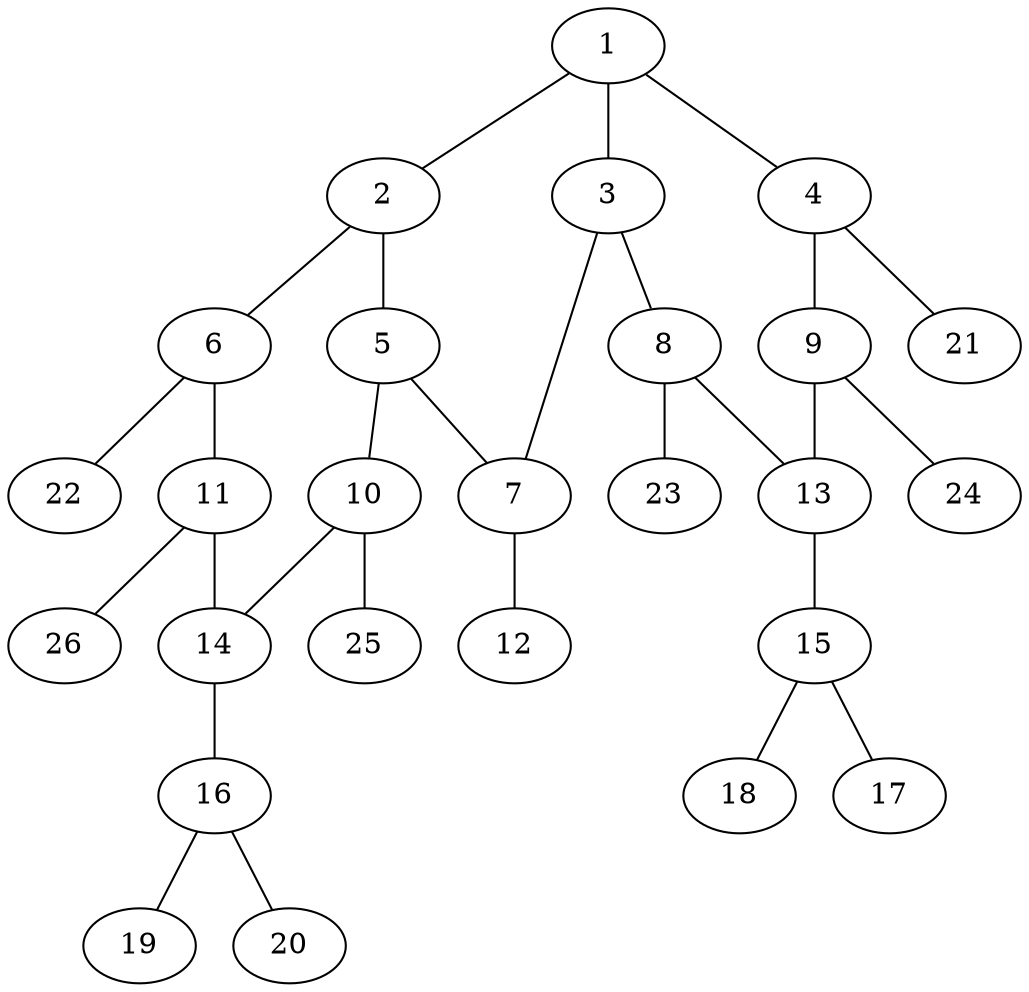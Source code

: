graph molecule_3241 {
	1	 [chem=C];
	2	 [chem=C];
	1 -- 2	 [valence=1];
	3	 [chem=C];
	1 -- 3	 [valence=1];
	4	 [chem=C];
	1 -- 4	 [valence=2];
	5	 [chem=C];
	2 -- 5	 [valence=2];
	6	 [chem=C];
	2 -- 6	 [valence=1];
	7	 [chem=C];
	3 -- 7	 [valence=1];
	8	 [chem=C];
	3 -- 8	 [valence=2];
	9	 [chem=C];
	4 -- 9	 [valence=1];
	21	 [chem=H];
	4 -- 21	 [valence=1];
	5 -- 7	 [valence=1];
	10	 [chem=C];
	5 -- 10	 [valence=1];
	11	 [chem=C];
	6 -- 11	 [valence=2];
	22	 [chem=H];
	6 -- 22	 [valence=1];
	12	 [chem=O];
	7 -- 12	 [valence=2];
	13	 [chem=C];
	8 -- 13	 [valence=1];
	23	 [chem=H];
	8 -- 23	 [valence=1];
	9 -- 13	 [valence=2];
	24	 [chem=H];
	9 -- 24	 [valence=1];
	14	 [chem=C];
	10 -- 14	 [valence=2];
	25	 [chem=H];
	10 -- 25	 [valence=1];
	11 -- 14	 [valence=1];
	26	 [chem=H];
	11 -- 26	 [valence=1];
	15	 [chem=N];
	13 -- 15	 [valence=1];
	16	 [chem=N];
	14 -- 16	 [valence=1];
	17	 [chem=O];
	15 -- 17	 [valence=2];
	18	 [chem=O];
	15 -- 18	 [valence=1];
	19	 [chem=O];
	16 -- 19	 [valence=2];
	20	 [chem=O];
	16 -- 20	 [valence=1];
}
